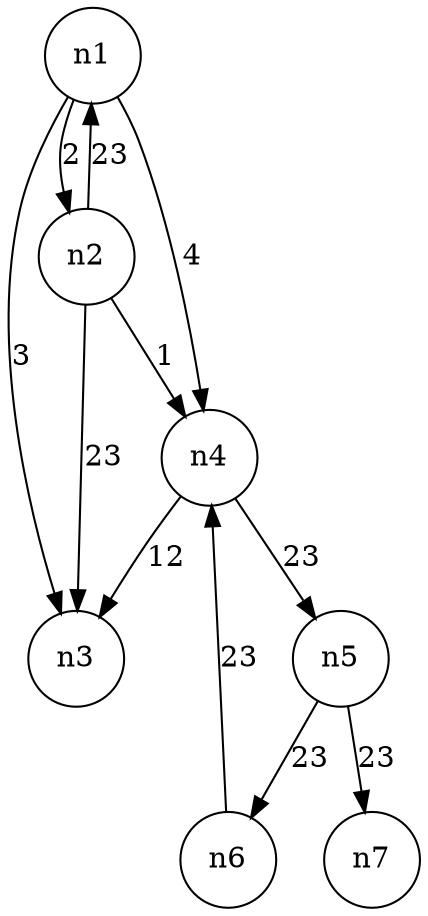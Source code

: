 digraph prog3 {
s1[label="n1", shape=circle];
s2[label="n2", shape=circle];
s3[label="n3", shape=circle];
s4[label="n4", shape=circle];
s5[label="n5", shape=circle];
s6[label="n6", shape=circle];
s7[label="n7", shape=circle];
s2->s1[label="23"]
s2->s3[label="23"]
s1->s2[label="2"]
s1->s3[label="3"]
s1->s4[label="4"]
s2->s4[label="1"]
s4->s3[label="12"]
s4->s5[label="23"]
s5->s6[label="23"]
s6->s4[label="23"]
s5->s7[label="23"]
}
